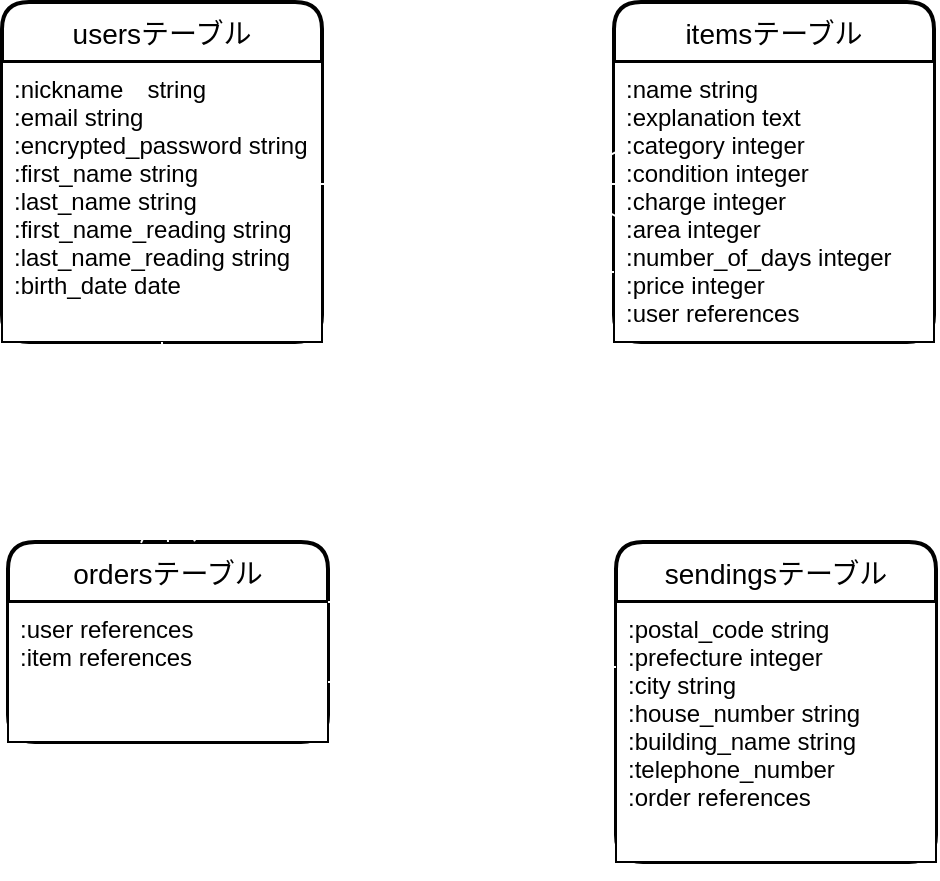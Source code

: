 <mxfile>
    <diagram id="tUyD9-LaqmP-rHPiU0iE" name="ページ1">
        <mxGraphModel dx="642" dy="567" grid="1" gridSize="10" guides="1" tooltips="1" connect="1" arrows="1" fold="1" page="1" pageScale="1" pageWidth="827" pageHeight="1169" math="0" shadow="0">
            <root>
                <mxCell id="0"/>
                <mxCell id="1" parent="0"/>
                <mxCell id="2" value="usersテーブル" style="swimlane;childLayout=stackLayout;horizontal=1;startSize=30;horizontalStack=0;rounded=1;fontSize=14;fontStyle=0;strokeWidth=2;resizeParent=0;resizeLast=1;shadow=0;dashed=0;align=center;" parent="1" vertex="1">
                    <mxGeometry x="109" y="80" width="160" height="170" as="geometry"/>
                </mxCell>
                <mxCell id="3" value=":nickname　string&#10;:email string&#10;:encrypted_password string&#10;:first_name string&#10;:last_name string&#10;:first_name_reading string&#10;:last_name_reading string&#10;:birth_date date" style="align=left;spacingLeft=4;fontSize=12;verticalAlign=top;resizable=0;rotatable=0;part=1;" parent="2" vertex="1">
                    <mxGeometry y="30" width="160" height="140" as="geometry"/>
                </mxCell>
                <mxCell id="4" style="edgeStyle=orthogonalEdgeStyle;rounded=0;orthogonalLoop=1;jettySize=auto;html=1;exitX=0.5;exitY=1;exitDx=0;exitDy=0;" parent="2" source="3" target="3" edge="1">
                    <mxGeometry relative="1" as="geometry"/>
                </mxCell>
                <mxCell id="5" value="itemsテーブル" style="swimlane;childLayout=stackLayout;horizontal=1;startSize=30;horizontalStack=0;rounded=1;fontSize=14;fontStyle=0;strokeWidth=2;resizeParent=0;resizeLast=1;shadow=0;dashed=0;align=center;" parent="1" vertex="1">
                    <mxGeometry x="415" y="80" width="160" height="170" as="geometry"/>
                </mxCell>
                <mxCell id="6" value=":name string&#10;:explanation text&#10;:category integer&#10;:condition integer&#10;:charge integer&#10;:area integer&#10;:number_of_days integer&#10;:price integer&#10;:user references" style="align=left;spacingLeft=4;fontSize=12;verticalAlign=top;resizable=0;rotatable=0;part=1;" parent="5" vertex="1">
                    <mxGeometry y="30" width="160" height="140" as="geometry"/>
                </mxCell>
                <mxCell id="7" style="edgeStyle=orthogonalEdgeStyle;rounded=0;orthogonalLoop=1;jettySize=auto;html=1;exitX=0.5;exitY=1;exitDx=0;exitDy=0;" parent="5" source="6" target="6" edge="1">
                    <mxGeometry relative="1" as="geometry"/>
                </mxCell>
                <mxCell id="8" value="" style="edgeStyle=entityRelationEdgeStyle;fontSize=12;html=1;endArrow=ERoneToMany;rounded=0;exitX=0.994;exitY=0.436;exitDx=0;exitDy=0;exitPerimeter=0;entryX=0.006;entryY=0.436;entryDx=0;entryDy=0;entryPerimeter=0;endSize=30;strokeColor=#FFFFFF;" parent="1" source="3" target="6" edge="1">
                    <mxGeometry width="100" height="100" relative="1" as="geometry">
                        <mxPoint x="279" y="160" as="sourcePoint"/>
                        <mxPoint x="413" y="160" as="targetPoint"/>
                    </mxGeometry>
                </mxCell>
                <mxCell id="9" value="ordersテーブル" style="swimlane;childLayout=stackLayout;horizontal=1;startSize=30;horizontalStack=0;rounded=1;fontSize=14;fontStyle=0;strokeWidth=2;resizeParent=0;resizeLast=1;shadow=0;dashed=0;align=center;" parent="1" vertex="1">
                    <mxGeometry x="112" y="350" width="160" height="100" as="geometry"/>
                </mxCell>
                <mxCell id="10" value=":user references&#10;:item references" style="align=left;spacingLeft=4;fontSize=12;verticalAlign=top;resizable=0;rotatable=0;part=1;" parent="9" vertex="1">
                    <mxGeometry y="30" width="160" height="70" as="geometry"/>
                </mxCell>
                <mxCell id="11" style="edgeStyle=orthogonalEdgeStyle;rounded=0;orthogonalLoop=1;jettySize=auto;html=1;exitX=0.5;exitY=1;exitDx=0;exitDy=0;" parent="9" source="10" target="10" edge="1">
                    <mxGeometry relative="1" as="geometry"/>
                </mxCell>
                <mxCell id="12" value="sendingsテーブル" style="swimlane;childLayout=stackLayout;horizontal=1;startSize=30;horizontalStack=0;rounded=1;fontSize=14;fontStyle=0;strokeWidth=2;resizeParent=0;resizeLast=1;shadow=0;dashed=0;align=center;" parent="1" vertex="1">
                    <mxGeometry x="416" y="350" width="160" height="160" as="geometry"/>
                </mxCell>
                <mxCell id="13" value=":postal_code string&#10;:prefecture integer&#10;:city string&#10;:house_number string&#10;:building_name string&#10;:telephone_number&#10;:order references" style="align=left;spacingLeft=4;fontSize=12;verticalAlign=top;resizable=0;rotatable=0;part=1;" parent="12" vertex="1">
                    <mxGeometry y="30" width="160" height="130" as="geometry"/>
                </mxCell>
                <mxCell id="14" style="edgeStyle=orthogonalEdgeStyle;rounded=0;orthogonalLoop=1;jettySize=auto;html=1;exitX=0.5;exitY=1;exitDx=0;exitDy=0;" parent="12" source="13" target="13" edge="1">
                    <mxGeometry relative="1" as="geometry"/>
                </mxCell>
                <mxCell id="17" value="" style="edgeStyle=entityRelationEdgeStyle;fontSize=12;html=1;endArrow=ERmandOne;startArrow=ERmandOne;exitX=1;exitY=0;exitDx=0;exitDy=0;endSize=25;startSize=25;entryX=0;entryY=0.75;entryDx=0;entryDy=0;strokeColor=#FFFFFF;" parent="1" source="10" target="6" edge="1">
                    <mxGeometry width="100" height="100" relative="1" as="geometry">
                        <mxPoint x="315" y="300" as="sourcePoint"/>
                        <mxPoint x="415" y="200" as="targetPoint"/>
                    </mxGeometry>
                </mxCell>
                <mxCell id="18" value="" style="edgeStyle=entityRelationEdgeStyle;fontSize=12;html=1;endArrow=ERmandOne;startArrow=ERmandOne;startSize=25;endSize=25;entryX=0;entryY=0.25;entryDx=0;entryDy=0;strokeColor=#FFFFFF;" parent="1" target="13" edge="1">
                    <mxGeometry width="100" height="100" relative="1" as="geometry">
                        <mxPoint x="272" y="420" as="sourcePoint"/>
                        <mxPoint x="372" y="320" as="targetPoint"/>
                    </mxGeometry>
                </mxCell>
                <mxCell id="28" style="edgeStyle=none;html=1;exitX=0.5;exitY=1;exitDx=0;exitDy=0;entryX=0.5;entryY=0;entryDx=0;entryDy=0;startSize=25;endSize=25;endArrow=ERoneToMany;endFill=0;strokeColor=#FFFFFF;" parent="1" source="3" target="9" edge="1">
                    <mxGeometry relative="1" as="geometry"/>
                </mxCell>
            </root>
        </mxGraphModel>
    </diagram>
</mxfile>